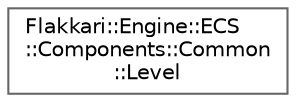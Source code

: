 digraph "Graphical Class Hierarchy"
{
 // LATEX_PDF_SIZE
  bgcolor="transparent";
  edge [fontname=Helvetica,fontsize=10,labelfontname=Helvetica,labelfontsize=10];
  node [fontname=Helvetica,fontsize=10,shape=box,height=0.2,width=0.4];
  rankdir="LR";
  Node0 [id="Node000000",label="Flakkari::Engine::ECS\l::Components::Common\l::Level",height=0.2,width=0.4,color="grey40", fillcolor="white", style="filled",URL="$df/d81/structFlakkari_1_1Engine_1_1ECS_1_1Components_1_1Common_1_1Level.html",tooltip="FontInfo is a structure that holds information about a Font."];
}
